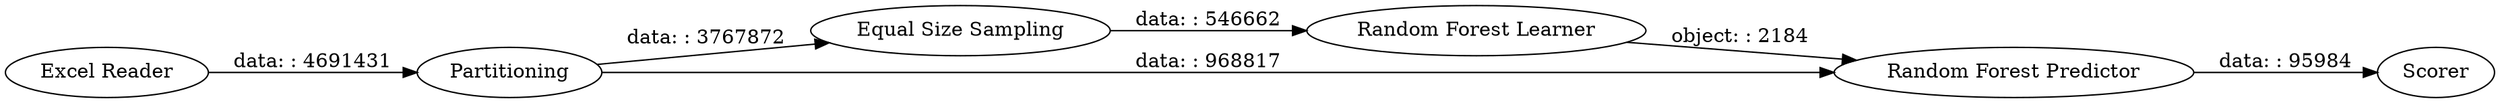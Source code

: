 digraph {
	"-7590935524509592880_1960" [label="Random Forest Learner"]
	"-7590935524509592880_14" [label="Excel Reader"]
	"-7590935524509592880_1959" [label=Partitioning]
	"-7590935524509592880_15" [label="Equal Size Sampling"]
	"-7590935524509592880_1961" [label="Random Forest Predictor"]
	"-7590935524509592880_1962" [label=Scorer]
	"-7590935524509592880_14" -> "-7590935524509592880_1959" [label="data: : 4691431"]
	"-7590935524509592880_1960" -> "-7590935524509592880_1961" [label="object: : 2184"]
	"-7590935524509592880_1959" -> "-7590935524509592880_15" [label="data: : 3767872"]
	"-7590935524509592880_1959" -> "-7590935524509592880_1961" [label="data: : 968817"]
	"-7590935524509592880_1961" -> "-7590935524509592880_1962" [label="data: : 95984"]
	"-7590935524509592880_15" -> "-7590935524509592880_1960" [label="data: : 546662"]
	rankdir=LR
}
